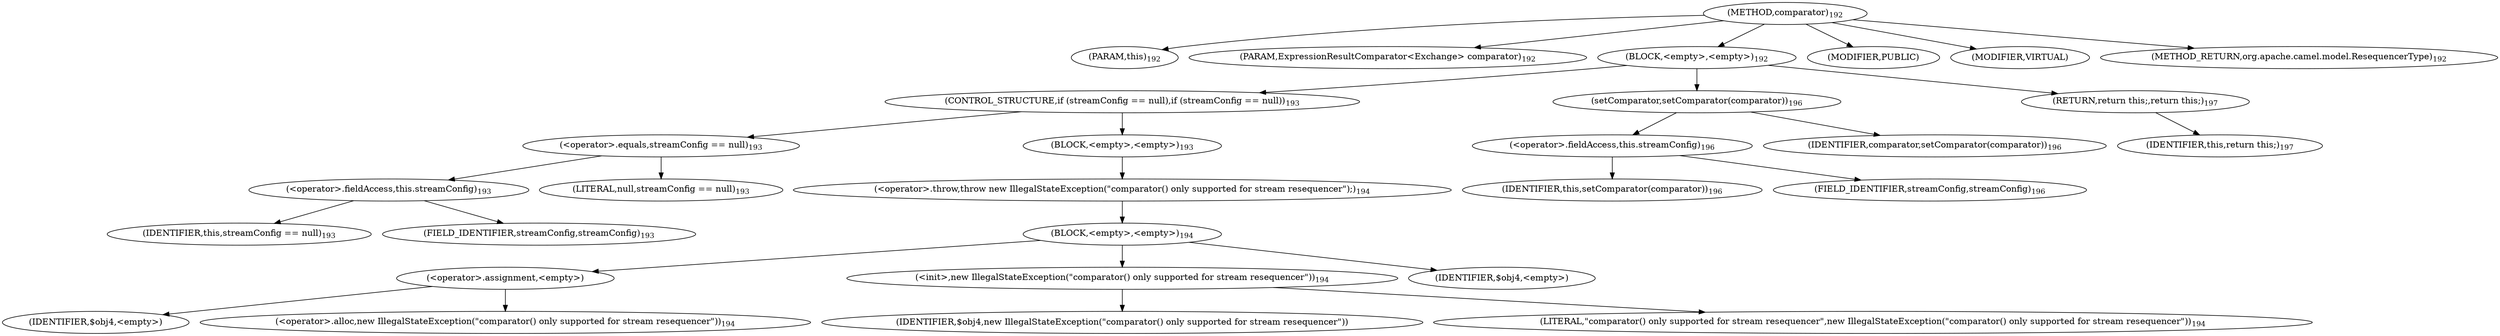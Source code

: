 digraph "comparator" {  
"399" [label = <(METHOD,comparator)<SUB>192</SUB>> ]
"40" [label = <(PARAM,this)<SUB>192</SUB>> ]
"400" [label = <(PARAM,ExpressionResultComparator&lt;Exchange&gt; comparator)<SUB>192</SUB>> ]
"401" [label = <(BLOCK,&lt;empty&gt;,&lt;empty&gt;)<SUB>192</SUB>> ]
"402" [label = <(CONTROL_STRUCTURE,if (streamConfig == null),if (streamConfig == null))<SUB>193</SUB>> ]
"403" [label = <(&lt;operator&gt;.equals,streamConfig == null)<SUB>193</SUB>> ]
"404" [label = <(&lt;operator&gt;.fieldAccess,this.streamConfig)<SUB>193</SUB>> ]
"405" [label = <(IDENTIFIER,this,streamConfig == null)<SUB>193</SUB>> ]
"406" [label = <(FIELD_IDENTIFIER,streamConfig,streamConfig)<SUB>193</SUB>> ]
"407" [label = <(LITERAL,null,streamConfig == null)<SUB>193</SUB>> ]
"408" [label = <(BLOCK,&lt;empty&gt;,&lt;empty&gt;)<SUB>193</SUB>> ]
"409" [label = <(&lt;operator&gt;.throw,throw new IllegalStateException(&quot;comparator() only supported for stream resequencer&quot;);)<SUB>194</SUB>> ]
"410" [label = <(BLOCK,&lt;empty&gt;,&lt;empty&gt;)<SUB>194</SUB>> ]
"411" [label = <(&lt;operator&gt;.assignment,&lt;empty&gt;)> ]
"412" [label = <(IDENTIFIER,$obj4,&lt;empty&gt;)> ]
"413" [label = <(&lt;operator&gt;.alloc,new IllegalStateException(&quot;comparator() only supported for stream resequencer&quot;))<SUB>194</SUB>> ]
"414" [label = <(&lt;init&gt;,new IllegalStateException(&quot;comparator() only supported for stream resequencer&quot;))<SUB>194</SUB>> ]
"415" [label = <(IDENTIFIER,$obj4,new IllegalStateException(&quot;comparator() only supported for stream resequencer&quot;))> ]
"416" [label = <(LITERAL,&quot;comparator() only supported for stream resequencer&quot;,new IllegalStateException(&quot;comparator() only supported for stream resequencer&quot;))<SUB>194</SUB>> ]
"417" [label = <(IDENTIFIER,$obj4,&lt;empty&gt;)> ]
"418" [label = <(setComparator,setComparator(comparator))<SUB>196</SUB>> ]
"419" [label = <(&lt;operator&gt;.fieldAccess,this.streamConfig)<SUB>196</SUB>> ]
"420" [label = <(IDENTIFIER,this,setComparator(comparator))<SUB>196</SUB>> ]
"421" [label = <(FIELD_IDENTIFIER,streamConfig,streamConfig)<SUB>196</SUB>> ]
"422" [label = <(IDENTIFIER,comparator,setComparator(comparator))<SUB>196</SUB>> ]
"423" [label = <(RETURN,return this;,return this;)<SUB>197</SUB>> ]
"39" [label = <(IDENTIFIER,this,return this;)<SUB>197</SUB>> ]
"424" [label = <(MODIFIER,PUBLIC)> ]
"425" [label = <(MODIFIER,VIRTUAL)> ]
"426" [label = <(METHOD_RETURN,org.apache.camel.model.ResequencerType)<SUB>192</SUB>> ]
  "399" -> "40" 
  "399" -> "400" 
  "399" -> "401" 
  "399" -> "424" 
  "399" -> "425" 
  "399" -> "426" 
  "401" -> "402" 
  "401" -> "418" 
  "401" -> "423" 
  "402" -> "403" 
  "402" -> "408" 
  "403" -> "404" 
  "403" -> "407" 
  "404" -> "405" 
  "404" -> "406" 
  "408" -> "409" 
  "409" -> "410" 
  "410" -> "411" 
  "410" -> "414" 
  "410" -> "417" 
  "411" -> "412" 
  "411" -> "413" 
  "414" -> "415" 
  "414" -> "416" 
  "418" -> "419" 
  "418" -> "422" 
  "419" -> "420" 
  "419" -> "421" 
  "423" -> "39" 
}
